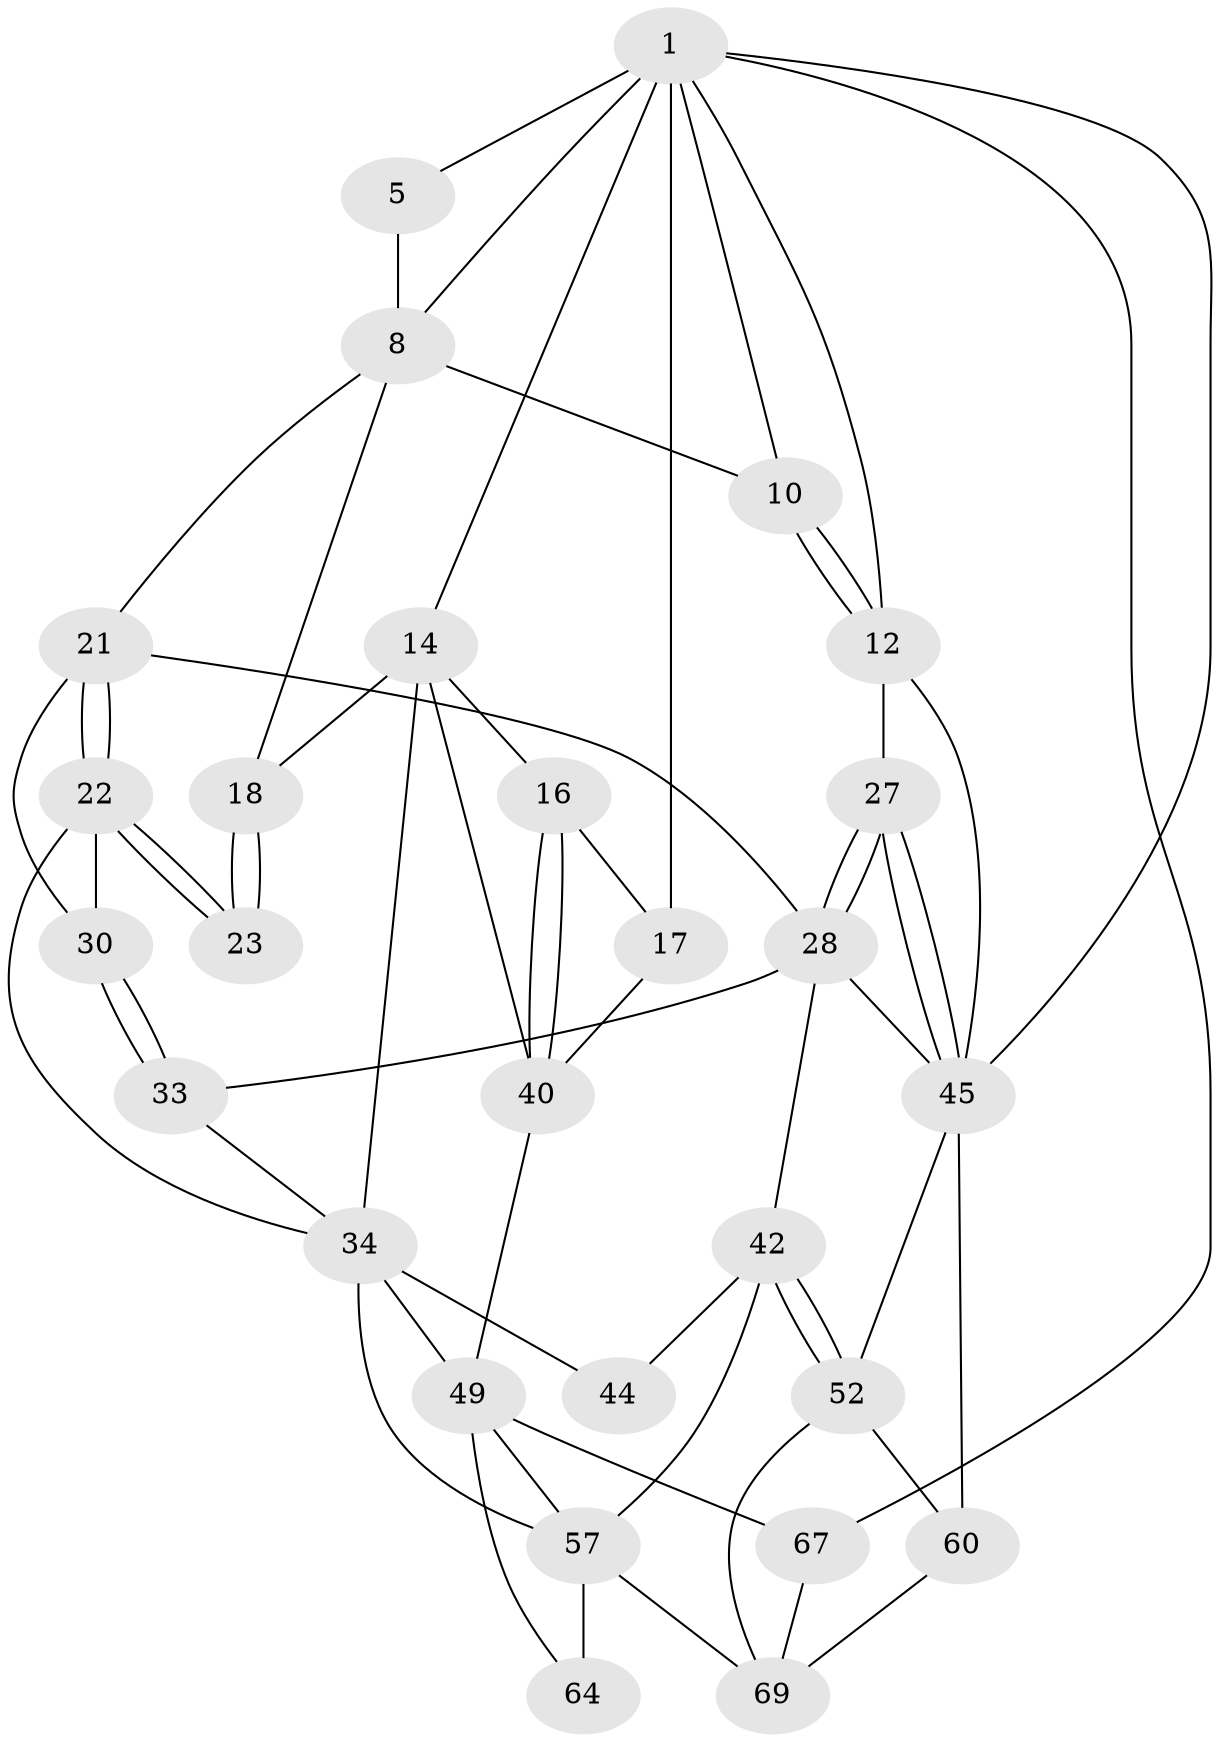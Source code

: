 // original degree distribution, {3: 0.02857142857142857, 5: 0.5428571428571428, 4: 0.22857142857142856, 6: 0.2}
// Generated by graph-tools (version 1.1) at 2025/21/03/04/25 18:21:12]
// undirected, 28 vertices, 63 edges
graph export_dot {
graph [start="1"]
  node [color=gray90,style=filled];
  1 [pos="+0.3888725409414908+0",super="+2+6"];
  5 [pos="+0.3828679839661892+0",super="+7"];
  8 [pos="+0.4863031247306879+0.22808922631764306",super="+11+9"];
  10 [pos="+1+0"];
  12 [pos="+1+0"];
  14 [pos="+0.13520027851100033+0.3423732524325867",super="+15+20"];
  16 [pos="+0+0.43948302430653163"];
  17 [pos="+0+0.45596435320844375",super="+48"];
  18 [pos="+0.46758076626037215+0.2538607872159087",super="+19"];
  21 [pos="+0.749440685498441+0.3633887084792753",super="+29"];
  22 [pos="+0.516425238133693+0.505492045227723",super="+31"];
  23 [pos="+0.4724900706581989+0.46787327109638155"];
  27 [pos="+1+0.6631980258380418"];
  28 [pos="+0.8108591578864544+0.4669721971953227",super="+32"];
  30 [pos="+0.7108511632669283+0.5747447762964218"];
  33 [pos="+0.7256169427292295+0.6191530007359278"];
  34 [pos="+0.5153952575380356+0.6136736467113092",super="+35+39"];
  40 [pos="+0.2020744822032212+0.6650473169645668",super="+47"];
  42 [pos="+0.7598827625343885+0.7652354535593364",super="+43"];
  44 [pos="+0.6741378050010791+0.7202365407071326",super="+46"];
  45 [pos="+1+0.6810864508021214",super="+55"];
  49 [pos="+0.2549724085743441+0.8621768194162048",super="+50"];
  52 [pos="+0.7719663957964916+0.8150753101689777",super="+53"];
  57 [pos="+0.4217420987109309+0.8253352132763682",super="+58+59"];
  60 [pos="+0.766939889554819+1",super="+61"];
  64 [pos="+0.3704743904784902+0.92563579328878"];
  67 [pos="+0.21733155754587516+1"];
  69 [pos="+0.43065050169032915+0.9720745206958865",super="+70"];
  1 -- 67;
  1 -- 5 [weight=2];
  1 -- 8;
  1 -- 12;
  1 -- 14;
  1 -- 17 [weight=2];
  1 -- 45;
  1 -- 10;
  5 -- 8;
  8 -- 10;
  8 -- 21;
  8 -- 18;
  10 -- 12;
  10 -- 12;
  12 -- 27;
  12 -- 45;
  14 -- 16;
  14 -- 34;
  14 -- 40;
  14 -- 18 [weight=2];
  16 -- 17;
  16 -- 40;
  16 -- 40;
  17 -- 40;
  18 -- 23 [weight=2];
  18 -- 23;
  21 -- 22;
  21 -- 22;
  21 -- 28;
  21 -- 30;
  22 -- 23;
  22 -- 23;
  22 -- 34;
  22 -- 30;
  27 -- 28;
  27 -- 28;
  27 -- 45;
  27 -- 45;
  28 -- 33;
  28 -- 42;
  28 -- 45;
  30 -- 33;
  30 -- 33;
  33 -- 34;
  34 -- 49;
  34 -- 57;
  34 -- 44 [weight=2];
  40 -- 49;
  42 -- 52 [weight=2];
  42 -- 52;
  42 -- 57;
  42 -- 44 [weight=2];
  45 -- 52;
  45 -- 60 [weight=2];
  49 -- 57;
  49 -- 67;
  49 -- 64;
  52 -- 69;
  52 -- 60;
  57 -- 64 [weight=2];
  57 -- 69;
  60 -- 69;
  67 -- 69;
}
